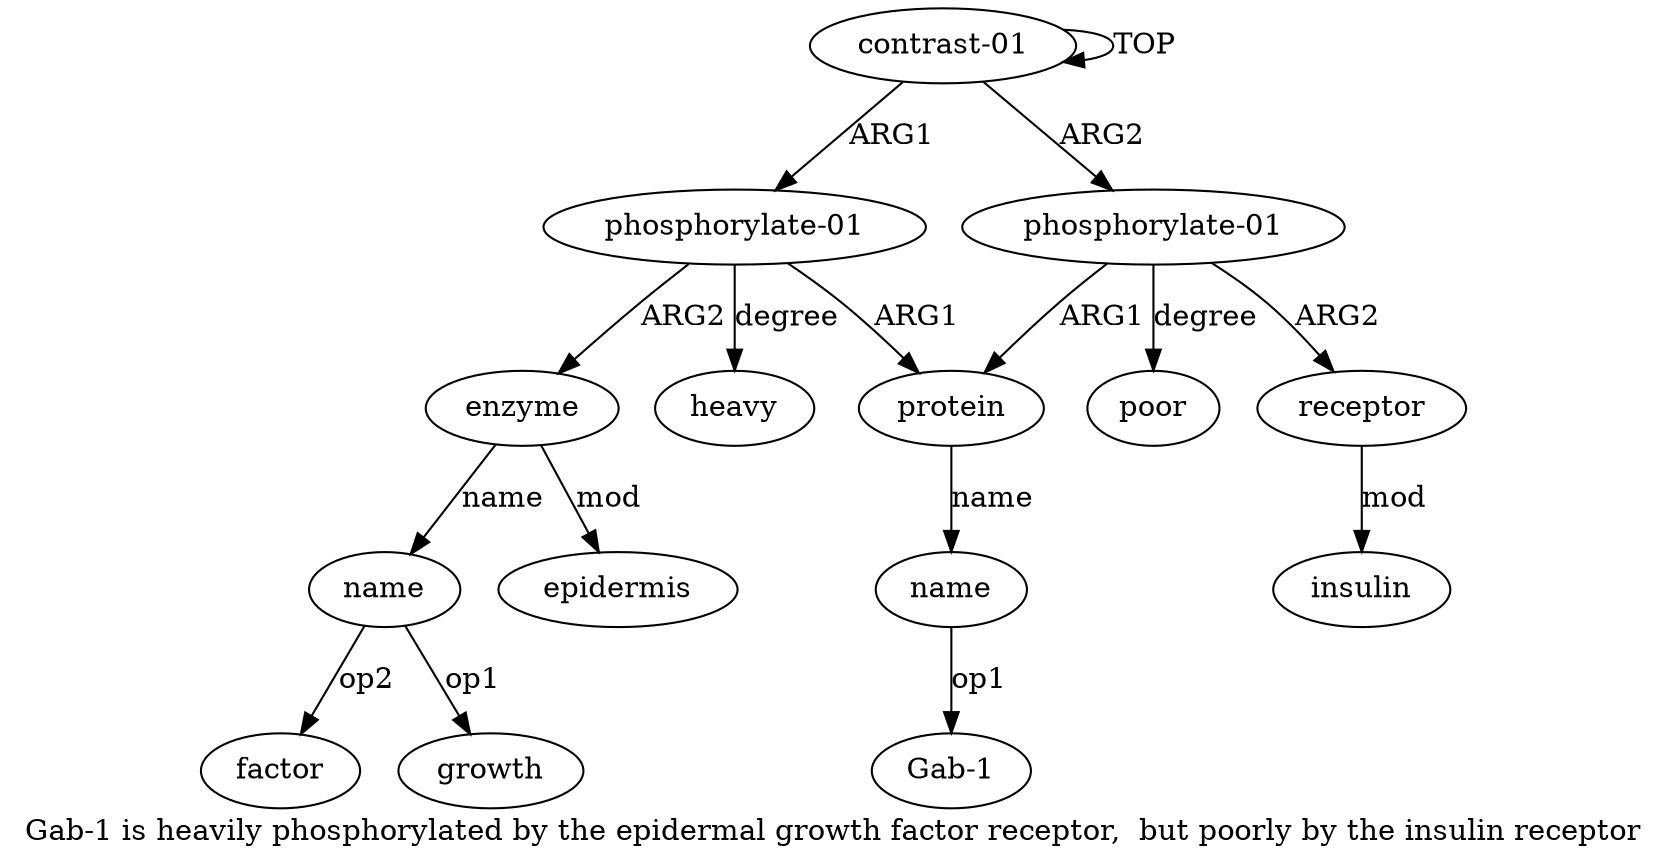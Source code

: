 digraph  {
	graph [label="Gab-1 is heavily phosphorylated by the epidermal growth factor receptor,  but poorly by the insulin receptor"];
	node [label="\N"];
	"a5 growth"	 [color=black,
		gold_ind=-1,
		gold_label=growth,
		label=growth,
		test_ind=-1,
		test_label=growth];
	"a5 factor"	 [color=black,
		gold_ind=-1,
		gold_label=factor,
		label=factor,
		test_ind=-1,
		test_label=factor];
	a11	 [color=black,
		gold_ind=11,
		gold_label=poor,
		label=poor,
		test_ind=11,
		test_label=poor];
	a10	 [color=black,
		gold_ind=10,
		gold_label=insulin,
		label=insulin,
		test_ind=10,
		test_label=insulin];
	"a3 Gab-1"	 [color=black,
		gold_ind=-1,
		gold_label="Gab-1",
		label="Gab-1",
		test_ind=-1,
		test_label="Gab-1"];
	a1	 [color=black,
		gold_ind=1,
		gold_label="phosphorylate-01",
		label="phosphorylate-01",
		test_ind=1,
		test_label="phosphorylate-01"];
	a2	 [color=black,
		gold_ind=2,
		gold_label=protein,
		label=protein,
		test_ind=2,
		test_label=protein];
	a1 -> a2 [key=0,
	color=black,
	gold_label=ARG1,
	label=ARG1,
	test_label=ARG1];
a4 [color=black,
	gold_ind=4,
	gold_label=enzyme,
	label=enzyme,
	test_ind=4,
	test_label=enzyme];
a1 -> a4 [key=0,
color=black,
gold_label=ARG2,
label=ARG2,
test_label=ARG2];
a7 [color=black,
gold_ind=7,
gold_label=heavy,
label=heavy,
test_ind=7,
test_label=heavy];
a1 -> a7 [key=0,
color=black,
gold_label=degree,
label=degree,
test_label=degree];
a0 [color=black,
gold_ind=0,
gold_label="contrast-01",
label="contrast-01",
test_ind=0,
test_label="contrast-01"];
a0 -> a1 [key=0,
color=black,
gold_label=ARG1,
label=ARG1,
test_label=ARG1];
a0 -> a0 [key=0,
color=black,
gold_label=TOP,
label=TOP,
test_label=TOP];
a8 [color=black,
gold_ind=8,
gold_label="phosphorylate-01",
label="phosphorylate-01",
test_ind=8,
test_label="phosphorylate-01"];
a0 -> a8 [key=0,
color=black,
gold_label=ARG2,
label=ARG2,
test_label=ARG2];
a3 [color=black,
gold_ind=3,
gold_label=name,
label=name,
test_ind=3,
test_label=name];
a3 -> "a3 Gab-1" [key=0,
color=black,
gold_label=op1,
label=op1,
test_label=op1];
a2 -> a3 [key=0,
color=black,
gold_label=name,
label=name,
test_label=name];
a5 [color=black,
gold_ind=5,
gold_label=name,
label=name,
test_ind=5,
test_label=name];
a5 -> "a5 growth" [key=0,
color=black,
gold_label=op1,
label=op1,
test_label=op1];
a5 -> "a5 factor" [key=0,
color=black,
gold_label=op2,
label=op2,
test_label=op2];
a4 -> a5 [key=0,
color=black,
gold_label=name,
label=name,
test_label=name];
a6 [color=black,
gold_ind=6,
gold_label=epidermis,
label=epidermis,
test_ind=6,
test_label=epidermis];
a4 -> a6 [key=0,
color=black,
gold_label=mod,
label=mod,
test_label=mod];
a9 [color=black,
gold_ind=9,
gold_label=receptor,
label=receptor,
test_ind=9,
test_label=receptor];
a9 -> a10 [key=0,
color=black,
gold_label=mod,
label=mod,
test_label=mod];
a8 -> a11 [key=0,
color=black,
gold_label=degree,
label=degree,
test_label=degree];
a8 -> a2 [key=0,
color=black,
gold_label=ARG1,
label=ARG1,
test_label=ARG1];
a8 -> a9 [key=0,
color=black,
gold_label=ARG2,
label=ARG2,
test_label=ARG2];
}
